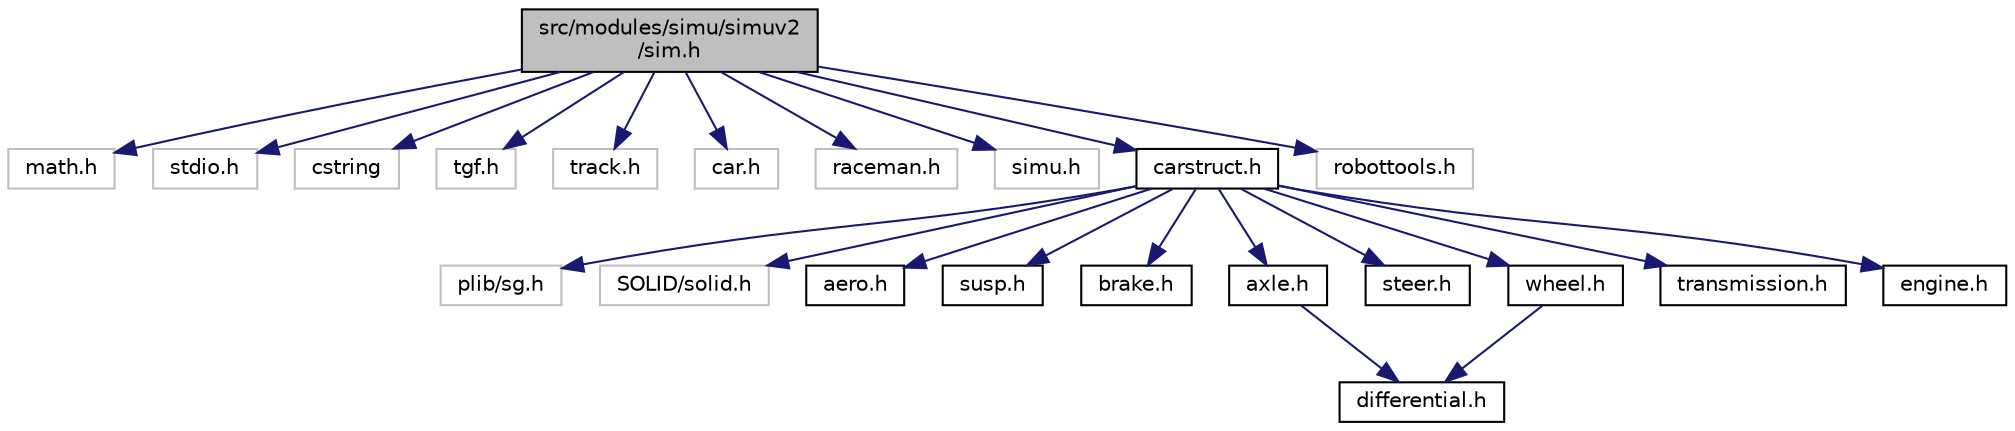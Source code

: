 digraph "src/modules/simu/simuv2/sim.h"
{
  edge [fontname="Helvetica",fontsize="10",labelfontname="Helvetica",labelfontsize="10"];
  node [fontname="Helvetica",fontsize="10",shape=record];
  Node1 [label="src/modules/simu/simuv2\l/sim.h",height=0.2,width=0.4,color="black", fillcolor="grey75", style="filled", fontcolor="black"];
  Node1 -> Node2 [color="midnightblue",fontsize="10",style="solid",fontname="Helvetica"];
  Node2 [label="math.h",height=0.2,width=0.4,color="grey75", fillcolor="white", style="filled"];
  Node1 -> Node3 [color="midnightblue",fontsize="10",style="solid",fontname="Helvetica"];
  Node3 [label="stdio.h",height=0.2,width=0.4,color="grey75", fillcolor="white", style="filled"];
  Node1 -> Node4 [color="midnightblue",fontsize="10",style="solid",fontname="Helvetica"];
  Node4 [label="cstring",height=0.2,width=0.4,color="grey75", fillcolor="white", style="filled"];
  Node1 -> Node5 [color="midnightblue",fontsize="10",style="solid",fontname="Helvetica"];
  Node5 [label="tgf.h",height=0.2,width=0.4,color="grey75", fillcolor="white", style="filled"];
  Node1 -> Node6 [color="midnightblue",fontsize="10",style="solid",fontname="Helvetica"];
  Node6 [label="track.h",height=0.2,width=0.4,color="grey75", fillcolor="white", style="filled"];
  Node1 -> Node7 [color="midnightblue",fontsize="10",style="solid",fontname="Helvetica"];
  Node7 [label="car.h",height=0.2,width=0.4,color="grey75", fillcolor="white", style="filled"];
  Node1 -> Node8 [color="midnightblue",fontsize="10",style="solid",fontname="Helvetica"];
  Node8 [label="raceman.h",height=0.2,width=0.4,color="grey75", fillcolor="white", style="filled"];
  Node1 -> Node9 [color="midnightblue",fontsize="10",style="solid",fontname="Helvetica"];
  Node9 [label="simu.h",height=0.2,width=0.4,color="grey75", fillcolor="white", style="filled"];
  Node1 -> Node10 [color="midnightblue",fontsize="10",style="solid",fontname="Helvetica"];
  Node10 [label="carstruct.h",height=0.2,width=0.4,color="black", fillcolor="white", style="filled",URL="$carstruct_8h.html"];
  Node10 -> Node11 [color="midnightblue",fontsize="10",style="solid",fontname="Helvetica"];
  Node11 [label="plib/sg.h",height=0.2,width=0.4,color="grey75", fillcolor="white", style="filled"];
  Node10 -> Node12 [color="midnightblue",fontsize="10",style="solid",fontname="Helvetica"];
  Node12 [label="SOLID/solid.h",height=0.2,width=0.4,color="grey75", fillcolor="white", style="filled"];
  Node10 -> Node13 [color="midnightblue",fontsize="10",style="solid",fontname="Helvetica"];
  Node13 [label="aero.h",height=0.2,width=0.4,color="black", fillcolor="white", style="filled",URL="$aero_8h.html"];
  Node10 -> Node14 [color="midnightblue",fontsize="10",style="solid",fontname="Helvetica"];
  Node14 [label="susp.h",height=0.2,width=0.4,color="black", fillcolor="white", style="filled",URL="$susp_8h.html"];
  Node10 -> Node15 [color="midnightblue",fontsize="10",style="solid",fontname="Helvetica"];
  Node15 [label="brake.h",height=0.2,width=0.4,color="black", fillcolor="white", style="filled",URL="$brake_8h.html"];
  Node10 -> Node16 [color="midnightblue",fontsize="10",style="solid",fontname="Helvetica"];
  Node16 [label="axle.h",height=0.2,width=0.4,color="black", fillcolor="white", style="filled",URL="$axle_8h.html"];
  Node16 -> Node17 [color="midnightblue",fontsize="10",style="solid",fontname="Helvetica"];
  Node17 [label="differential.h",height=0.2,width=0.4,color="black", fillcolor="white", style="filled",URL="$differential_8h.html"];
  Node10 -> Node18 [color="midnightblue",fontsize="10",style="solid",fontname="Helvetica"];
  Node18 [label="steer.h",height=0.2,width=0.4,color="black", fillcolor="white", style="filled",URL="$steer_8h.html"];
  Node10 -> Node19 [color="midnightblue",fontsize="10",style="solid",fontname="Helvetica"];
  Node19 [label="wheel.h",height=0.2,width=0.4,color="black", fillcolor="white", style="filled",URL="$wheel_8h.html"];
  Node19 -> Node17 [color="midnightblue",fontsize="10",style="solid",fontname="Helvetica"];
  Node10 -> Node20 [color="midnightblue",fontsize="10",style="solid",fontname="Helvetica"];
  Node20 [label="transmission.h",height=0.2,width=0.4,color="black", fillcolor="white", style="filled",URL="$transmission_8h.html"];
  Node10 -> Node21 [color="midnightblue",fontsize="10",style="solid",fontname="Helvetica"];
  Node21 [label="engine.h",height=0.2,width=0.4,color="black", fillcolor="white", style="filled",URL="$engine_8h.html"];
  Node1 -> Node22 [color="midnightblue",fontsize="10",style="solid",fontname="Helvetica"];
  Node22 [label="robottools.h",height=0.2,width=0.4,color="grey75", fillcolor="white", style="filled"];
}
